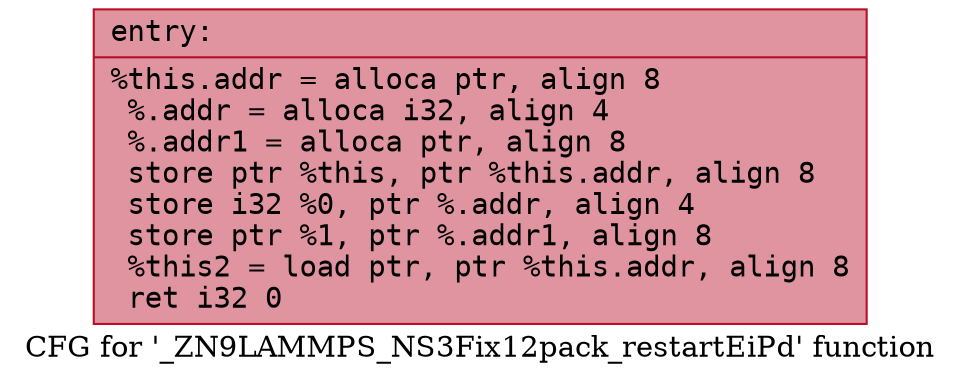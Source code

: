 digraph "CFG for '_ZN9LAMMPS_NS3Fix12pack_restartEiPd' function" {
	label="CFG for '_ZN9LAMMPS_NS3Fix12pack_restartEiPd' function";

	Node0x560f40d9fbc0 [shape=record,color="#b70d28ff", style=filled, fillcolor="#b70d2870" fontname="Courier",label="{entry:\l|  %this.addr = alloca ptr, align 8\l  %.addr = alloca i32, align 4\l  %.addr1 = alloca ptr, align 8\l  store ptr %this, ptr %this.addr, align 8\l  store i32 %0, ptr %.addr, align 4\l  store ptr %1, ptr %.addr1, align 8\l  %this2 = load ptr, ptr %this.addr, align 8\l  ret i32 0\l}"];
}
